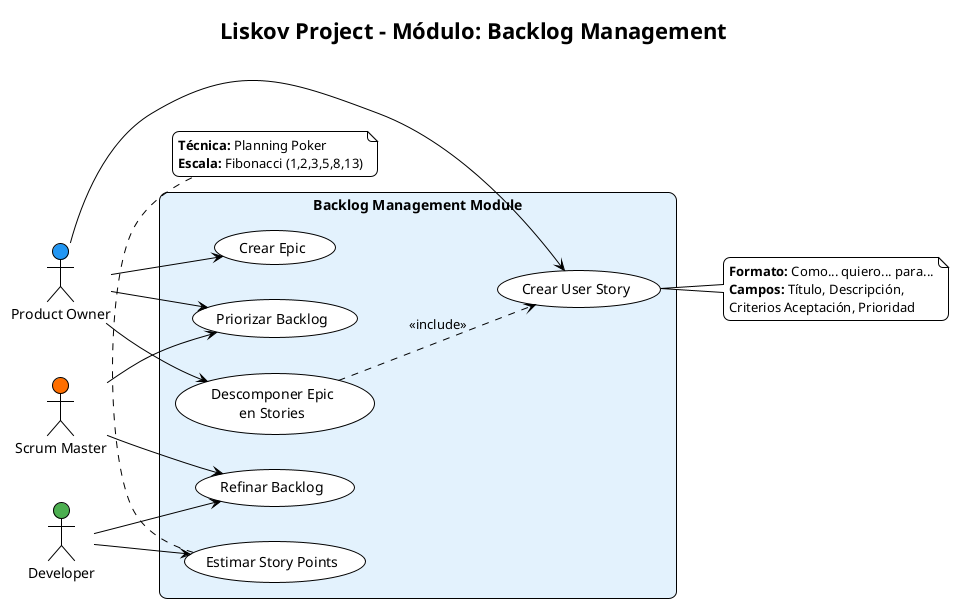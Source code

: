 @startuml uc-27-modulo-backlog-management
!theme plain
skinparam backgroundColor #FFFFFF
skinparam roundCorner 15
skinparam shadowing false

title Liskov Project - Módulo: Backlog Management

left to right direction

actor "Product Owner" as PO #2196F3
actor "Scrum Master" as SM #FF6F00
actor "Developer" as DEV #4CAF50

rectangle "Backlog Management Module" #E3F2FD {
    usecase "Crear User Story" as UC01
    usecase "Priorizar Backlog" as UC02
    usecase "Estimar Story Points" as UC03
    usecase "Refinar Backlog" as UC04
    usecase "Crear Epic" as UC05
    usecase "Descomponer Epic\nen Stories" as UC06
}

PO --> UC01
PO --> UC02
PO --> UC05
PO --> UC06

SM --> UC02
SM --> UC04

DEV --> UC03
DEV --> UC04

UC06 ..> UC01 : <<include>>

note right of UC01
  <b>Formato:</b> Como... quiero... para...
  <b>Campos:</b> Título, Descripción,
  Criterios Aceptación, Prioridad
end note

note bottom of UC03
  <b>Técnica:</b> Planning Poker
  <b>Escala:</b> Fibonacci (1,2,3,5,8,13)
end note

@enduml
